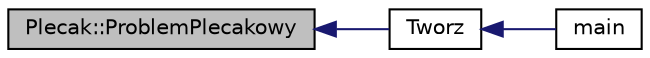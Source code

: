 digraph G
{
  edge [fontname="Helvetica",fontsize="10",labelfontname="Helvetica",labelfontsize="10"];
  node [fontname="Helvetica",fontsize="10",shape=record];
  rankdir="LR";
  Node1 [label="Plecak::ProblemPlecakowy",height=0.2,width=0.4,color="black", fillcolor="grey75", style="filled" fontcolor="black"];
  Node1 -> Node2 [dir="back",color="midnightblue",fontsize="10",style="solid"];
  Node2 [label="Tworz",height=0.2,width=0.4,color="black", fillcolor="white", style="filled",URL="$plecak_8cpp.html#abe49bf7f1b8bfabf390aeb2b859b0b83",tooltip="Funkcja tworząca przedmioty i plecak oraz wywołująca funkcję rozwiązującą problem."];
  Node2 -> Node3 [dir="back",color="midnightblue",fontsize="10",style="solid"];
  Node3 [label="main",height=0.2,width=0.4,color="black", fillcolor="white", style="filled",URL="$main_8cpp.html#ae66f6b31b5ad750f1fe042a706a4e3d4",tooltip="W funkcji main wywoływana jest funkcja Tworz odpowiedzialna za tworzenie plecaka o odpowiedniej ilośc..."];
}
